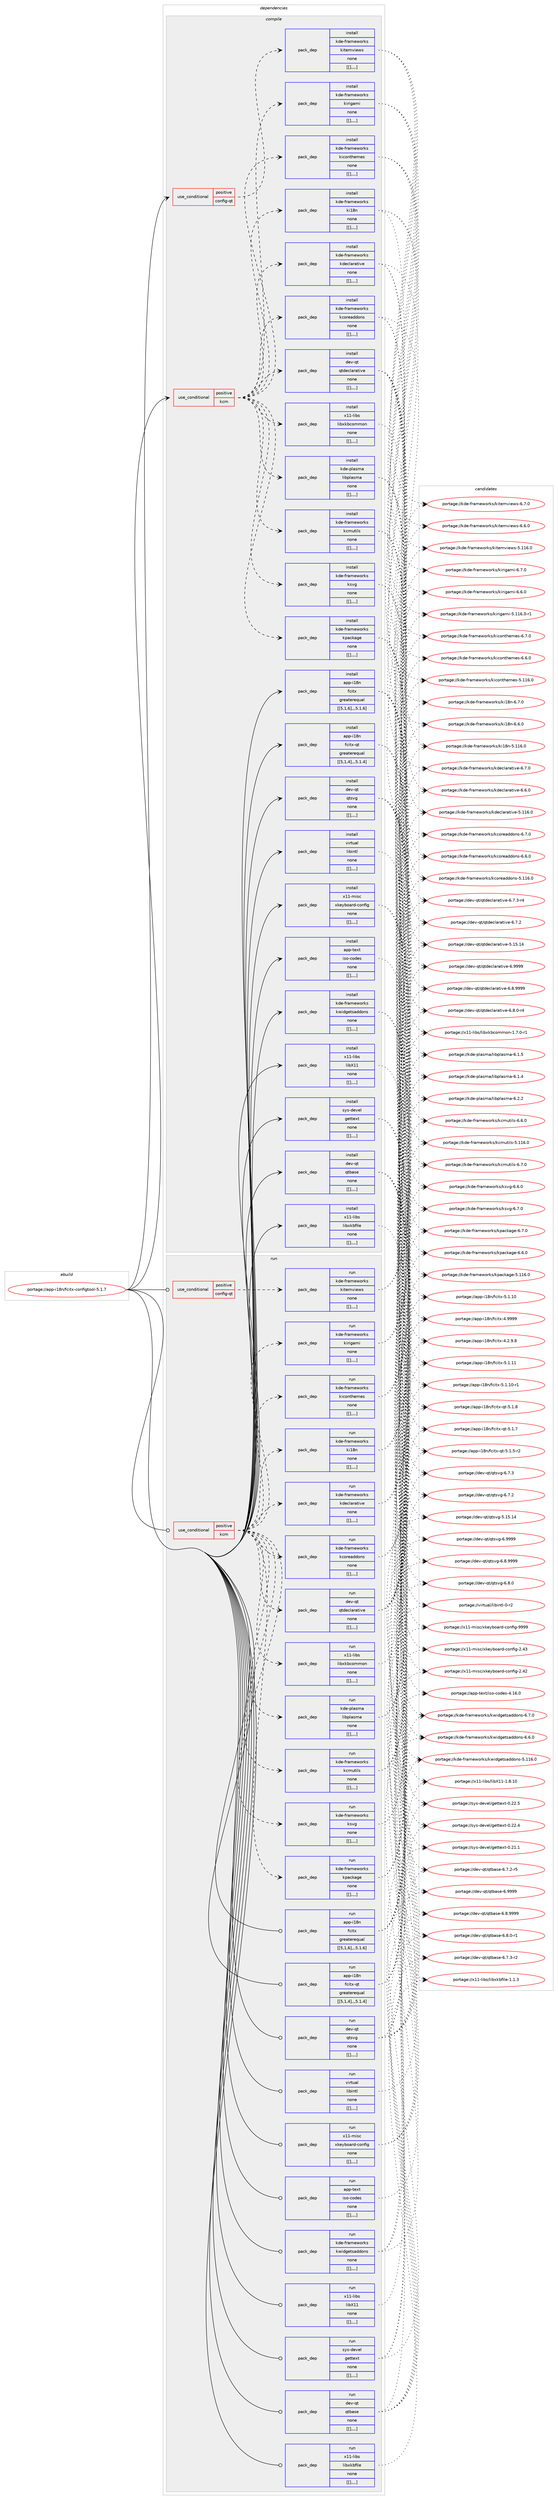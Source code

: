 digraph prolog {

# *************
# Graph options
# *************

newrank=true;
concentrate=true;
compound=true;
graph [rankdir=LR,fontname=Helvetica,fontsize=10,ranksep=1.5];#, ranksep=2.5, nodesep=0.2];
edge  [arrowhead=vee];
node  [fontname=Helvetica,fontsize=10];

# **********
# The ebuild
# **********

subgraph cluster_leftcol {
color=gray;
label=<<i>ebuild</i>>;
id [label="portage://app-i18n/fcitx-configtool-5.1.7", color=red, width=4, href="../app-i18n/fcitx-configtool-5.1.7.svg"];
}

# ****************
# The dependencies
# ****************

subgraph cluster_midcol {
color=gray;
label=<<i>dependencies</i>>;
subgraph cluster_compile {
fillcolor="#eeeeee";
style=filled;
label=<<i>compile</i>>;
subgraph cond11626 {
dependency38493 [label=<<TABLE BORDER="0" CELLBORDER="1" CELLSPACING="0" CELLPADDING="4"><TR><TD ROWSPAN="3" CELLPADDING="10">use_conditional</TD></TR><TR><TD>positive</TD></TR><TR><TD>config-qt</TD></TR></TABLE>>, shape=none, color=red];
subgraph pack26496 {
dependency38530 [label=<<TABLE BORDER="0" CELLBORDER="1" CELLSPACING="0" CELLPADDING="4" WIDTH="220"><TR><TD ROWSPAN="6" CELLPADDING="30">pack_dep</TD></TR><TR><TD WIDTH="110">install</TD></TR><TR><TD>kde-frameworks</TD></TR><TR><TD>kitemviews</TD></TR><TR><TD>none</TD></TR><TR><TD>[[],,,,]</TD></TR></TABLE>>, shape=none, color=blue];
}
dependency38493:e -> dependency38530:w [weight=20,style="dashed",arrowhead="vee"];
}
id:e -> dependency38493:w [weight=20,style="solid",arrowhead="vee"];
subgraph cond11647 {
dependency38549 [label=<<TABLE BORDER="0" CELLBORDER="1" CELLSPACING="0" CELLPADDING="4"><TR><TD ROWSPAN="3" CELLPADDING="10">use_conditional</TD></TR><TR><TD>positive</TD></TR><TR><TD>kcm</TD></TR></TABLE>>, shape=none, color=red];
subgraph pack26522 {
dependency38568 [label=<<TABLE BORDER="0" CELLBORDER="1" CELLSPACING="0" CELLPADDING="4" WIDTH="220"><TR><TD ROWSPAN="6" CELLPADDING="30">pack_dep</TD></TR><TR><TD WIDTH="110">install</TD></TR><TR><TD>dev-qt</TD></TR><TR><TD>qtdeclarative</TD></TR><TR><TD>none</TD></TR><TR><TD>[[],,,,]</TD></TR></TABLE>>, shape=none, color=blue];
}
dependency38549:e -> dependency38568:w [weight=20,style="dashed",arrowhead="vee"];
subgraph pack26534 {
dependency38654 [label=<<TABLE BORDER="0" CELLBORDER="1" CELLSPACING="0" CELLPADDING="4" WIDTH="220"><TR><TD ROWSPAN="6" CELLPADDING="30">pack_dep</TD></TR><TR><TD WIDTH="110">install</TD></TR><TR><TD>kde-frameworks</TD></TR><TR><TD>kcoreaddons</TD></TR><TR><TD>none</TD></TR><TR><TD>[[],,,,]</TD></TR></TABLE>>, shape=none, color=blue];
}
dependency38549:e -> dependency38654:w [weight=20,style="dashed",arrowhead="vee"];
subgraph pack26594 {
dependency38784 [label=<<TABLE BORDER="0" CELLBORDER="1" CELLSPACING="0" CELLPADDING="4" WIDTH="220"><TR><TD ROWSPAN="6" CELLPADDING="30">pack_dep</TD></TR><TR><TD WIDTH="110">install</TD></TR><TR><TD>kde-frameworks</TD></TR><TR><TD>kdeclarative</TD></TR><TR><TD>none</TD></TR><TR><TD>[[],,,,]</TD></TR></TABLE>>, shape=none, color=blue];
}
dependency38549:e -> dependency38784:w [weight=20,style="dashed",arrowhead="vee"];
subgraph pack26676 {
dependency38786 [label=<<TABLE BORDER="0" CELLBORDER="1" CELLSPACING="0" CELLPADDING="4" WIDTH="220"><TR><TD ROWSPAN="6" CELLPADDING="30">pack_dep</TD></TR><TR><TD WIDTH="110">install</TD></TR><TR><TD>kde-frameworks</TD></TR><TR><TD>ki18n</TD></TR><TR><TD>none</TD></TR><TR><TD>[[],,,,]</TD></TR></TABLE>>, shape=none, color=blue];
}
dependency38549:e -> dependency38786:w [weight=20,style="dashed",arrowhead="vee"];
subgraph pack26703 {
dependency38822 [label=<<TABLE BORDER="0" CELLBORDER="1" CELLSPACING="0" CELLPADDING="4" WIDTH="220"><TR><TD ROWSPAN="6" CELLPADDING="30">pack_dep</TD></TR><TR><TD WIDTH="110">install</TD></TR><TR><TD>kde-frameworks</TD></TR><TR><TD>kiconthemes</TD></TR><TR><TD>none</TD></TR><TR><TD>[[],,,,]</TD></TR></TABLE>>, shape=none, color=blue];
}
dependency38549:e -> dependency38822:w [weight=20,style="dashed",arrowhead="vee"];
subgraph pack26715 {
dependency38845 [label=<<TABLE BORDER="0" CELLBORDER="1" CELLSPACING="0" CELLPADDING="4" WIDTH="220"><TR><TD ROWSPAN="6" CELLPADDING="30">pack_dep</TD></TR><TR><TD WIDTH="110">install</TD></TR><TR><TD>kde-frameworks</TD></TR><TR><TD>kirigami</TD></TR><TR><TD>none</TD></TR><TR><TD>[[],,,,]</TD></TR></TABLE>>, shape=none, color=blue];
}
dependency38549:e -> dependency38845:w [weight=20,style="dashed",arrowhead="vee"];
subgraph pack26735 {
dependency38867 [label=<<TABLE BORDER="0" CELLBORDER="1" CELLSPACING="0" CELLPADDING="4" WIDTH="220"><TR><TD ROWSPAN="6" CELLPADDING="30">pack_dep</TD></TR><TR><TD WIDTH="110">install</TD></TR><TR><TD>kde-frameworks</TD></TR><TR><TD>kpackage</TD></TR><TR><TD>none</TD></TR><TR><TD>[[],,,,]</TD></TR></TABLE>>, shape=none, color=blue];
}
dependency38549:e -> dependency38867:w [weight=20,style="dashed",arrowhead="vee"];
subgraph pack26737 {
dependency38870 [label=<<TABLE BORDER="0" CELLBORDER="1" CELLSPACING="0" CELLPADDING="4" WIDTH="220"><TR><TD ROWSPAN="6" CELLPADDING="30">pack_dep</TD></TR><TR><TD WIDTH="110">install</TD></TR><TR><TD>kde-frameworks</TD></TR><TR><TD>ksvg</TD></TR><TR><TD>none</TD></TR><TR><TD>[[],,,,]</TD></TR></TABLE>>, shape=none, color=blue];
}
dependency38549:e -> dependency38870:w [weight=20,style="dashed",arrowhead="vee"];
subgraph pack26757 {
dependency38905 [label=<<TABLE BORDER="0" CELLBORDER="1" CELLSPACING="0" CELLPADDING="4" WIDTH="220"><TR><TD ROWSPAN="6" CELLPADDING="30">pack_dep</TD></TR><TR><TD WIDTH="110">install</TD></TR><TR><TD>kde-frameworks</TD></TR><TR><TD>kcmutils</TD></TR><TR><TD>none</TD></TR><TR><TD>[[],,,,]</TD></TR></TABLE>>, shape=none, color=blue];
}
dependency38549:e -> dependency38905:w [weight=20,style="dashed",arrowhead="vee"];
subgraph pack26758 {
dependency38924 [label=<<TABLE BORDER="0" CELLBORDER="1" CELLSPACING="0" CELLPADDING="4" WIDTH="220"><TR><TD ROWSPAN="6" CELLPADDING="30">pack_dep</TD></TR><TR><TD WIDTH="110">install</TD></TR><TR><TD>kde-plasma</TD></TR><TR><TD>libplasma</TD></TR><TR><TD>none</TD></TR><TR><TD>[[],,,,]</TD></TR></TABLE>>, shape=none, color=blue];
}
dependency38549:e -> dependency38924:w [weight=20,style="dashed",arrowhead="vee"];
subgraph pack26783 {
dependency38967 [label=<<TABLE BORDER="0" CELLBORDER="1" CELLSPACING="0" CELLPADDING="4" WIDTH="220"><TR><TD ROWSPAN="6" CELLPADDING="30">pack_dep</TD></TR><TR><TD WIDTH="110">install</TD></TR><TR><TD>x11-libs</TD></TR><TR><TD>libxkbcommon</TD></TR><TR><TD>none</TD></TR><TR><TD>[[],,,,]</TD></TR></TABLE>>, shape=none, color=blue];
}
dependency38549:e -> dependency38967:w [weight=20,style="dashed",arrowhead="vee"];
}
id:e -> dependency38549:w [weight=20,style="solid",arrowhead="vee"];
subgraph pack26810 {
dependency39013 [label=<<TABLE BORDER="0" CELLBORDER="1" CELLSPACING="0" CELLPADDING="4" WIDTH="220"><TR><TD ROWSPAN="6" CELLPADDING="30">pack_dep</TD></TR><TR><TD WIDTH="110">install</TD></TR><TR><TD>app-i18n</TD></TR><TR><TD>fcitx</TD></TR><TR><TD>greaterequal</TD></TR><TR><TD>[[5,1,6],,,5.1.6]</TD></TR></TABLE>>, shape=none, color=blue];
}
id:e -> dependency39013:w [weight=20,style="solid",arrowhead="vee"];
subgraph pack26828 {
dependency39030 [label=<<TABLE BORDER="0" CELLBORDER="1" CELLSPACING="0" CELLPADDING="4" WIDTH="220"><TR><TD ROWSPAN="6" CELLPADDING="30">pack_dep</TD></TR><TR><TD WIDTH="110">install</TD></TR><TR><TD>app-i18n</TD></TR><TR><TD>fcitx-qt</TD></TR><TR><TD>greaterequal</TD></TR><TR><TD>[[5,1,4],,,5.1.4]</TD></TR></TABLE>>, shape=none, color=blue];
}
id:e -> dependency39030:w [weight=20,style="solid",arrowhead="vee"];
subgraph pack26855 {
dependency39097 [label=<<TABLE BORDER="0" CELLBORDER="1" CELLSPACING="0" CELLPADDING="4" WIDTH="220"><TR><TD ROWSPAN="6" CELLPADDING="30">pack_dep</TD></TR><TR><TD WIDTH="110">install</TD></TR><TR><TD>app-text</TD></TR><TR><TD>iso-codes</TD></TR><TR><TD>none</TD></TR><TR><TD>[[],,,,]</TD></TR></TABLE>>, shape=none, color=blue];
}
id:e -> dependency39097:w [weight=20,style="solid",arrowhead="vee"];
subgraph pack26917 {
dependency39155 [label=<<TABLE BORDER="0" CELLBORDER="1" CELLSPACING="0" CELLPADDING="4" WIDTH="220"><TR><TD ROWSPAN="6" CELLPADDING="30">pack_dep</TD></TR><TR><TD WIDTH="110">install</TD></TR><TR><TD>dev-qt</TD></TR><TR><TD>qtbase</TD></TR><TR><TD>none</TD></TR><TR><TD>[[],,,,]</TD></TR></TABLE>>, shape=none, color=blue];
}
id:e -> dependency39155:w [weight=20,style="solid",arrowhead="vee"];
subgraph pack26940 {
dependency39172 [label=<<TABLE BORDER="0" CELLBORDER="1" CELLSPACING="0" CELLPADDING="4" WIDTH="220"><TR><TD ROWSPAN="6" CELLPADDING="30">pack_dep</TD></TR><TR><TD WIDTH="110">install</TD></TR><TR><TD>dev-qt</TD></TR><TR><TD>qtsvg</TD></TR><TR><TD>none</TD></TR><TR><TD>[[],,,,]</TD></TR></TABLE>>, shape=none, color=blue];
}
id:e -> dependency39172:w [weight=20,style="solid",arrowhead="vee"];
subgraph pack26943 {
dependency39188 [label=<<TABLE BORDER="0" CELLBORDER="1" CELLSPACING="0" CELLPADDING="4" WIDTH="220"><TR><TD ROWSPAN="6" CELLPADDING="30">pack_dep</TD></TR><TR><TD WIDTH="110">install</TD></TR><TR><TD>kde-frameworks</TD></TR><TR><TD>kwidgetsaddons</TD></TR><TR><TD>none</TD></TR><TR><TD>[[],,,,]</TD></TR></TABLE>>, shape=none, color=blue];
}
id:e -> dependency39188:w [weight=20,style="solid",arrowhead="vee"];
subgraph pack27039 {
dependency39337 [label=<<TABLE BORDER="0" CELLBORDER="1" CELLSPACING="0" CELLPADDING="4" WIDTH="220"><TR><TD ROWSPAN="6" CELLPADDING="30">pack_dep</TD></TR><TR><TD WIDTH="110">install</TD></TR><TR><TD>sys-devel</TD></TR><TR><TD>gettext</TD></TR><TR><TD>none</TD></TR><TR><TD>[[],,,,]</TD></TR></TABLE>>, shape=none, color=blue];
}
id:e -> dependency39337:w [weight=20,style="solid",arrowhead="vee"];
subgraph pack27062 {
dependency39358 [label=<<TABLE BORDER="0" CELLBORDER="1" CELLSPACING="0" CELLPADDING="4" WIDTH="220"><TR><TD ROWSPAN="6" CELLPADDING="30">pack_dep</TD></TR><TR><TD WIDTH="110">install</TD></TR><TR><TD>virtual</TD></TR><TR><TD>libintl</TD></TR><TR><TD>none</TD></TR><TR><TD>[[],,,,]</TD></TR></TABLE>>, shape=none, color=blue];
}
id:e -> dependency39358:w [weight=20,style="solid",arrowhead="vee"];
subgraph pack27093 {
dependency39398 [label=<<TABLE BORDER="0" CELLBORDER="1" CELLSPACING="0" CELLPADDING="4" WIDTH="220"><TR><TD ROWSPAN="6" CELLPADDING="30">pack_dep</TD></TR><TR><TD WIDTH="110">install</TD></TR><TR><TD>x11-libs</TD></TR><TR><TD>libX11</TD></TR><TR><TD>none</TD></TR><TR><TD>[[],,,,]</TD></TR></TABLE>>, shape=none, color=blue];
}
id:e -> dependency39398:w [weight=20,style="solid",arrowhead="vee"];
subgraph pack27113 {
dependency39427 [label=<<TABLE BORDER="0" CELLBORDER="1" CELLSPACING="0" CELLPADDING="4" WIDTH="220"><TR><TD ROWSPAN="6" CELLPADDING="30">pack_dep</TD></TR><TR><TD WIDTH="110">install</TD></TR><TR><TD>x11-libs</TD></TR><TR><TD>libxkbfile</TD></TR><TR><TD>none</TD></TR><TR><TD>[[],,,,]</TD></TR></TABLE>>, shape=none, color=blue];
}
id:e -> dependency39427:w [weight=20,style="solid",arrowhead="vee"];
subgraph pack27117 {
dependency39467 [label=<<TABLE BORDER="0" CELLBORDER="1" CELLSPACING="0" CELLPADDING="4" WIDTH="220"><TR><TD ROWSPAN="6" CELLPADDING="30">pack_dep</TD></TR><TR><TD WIDTH="110">install</TD></TR><TR><TD>x11-misc</TD></TR><TR><TD>xkeyboard-config</TD></TR><TR><TD>none</TD></TR><TR><TD>[[],,,,]</TD></TR></TABLE>>, shape=none, color=blue];
}
id:e -> dependency39467:w [weight=20,style="solid",arrowhead="vee"];
}
subgraph cluster_compileandrun {
fillcolor="#eeeeee";
style=filled;
label=<<i>compile and run</i>>;
}
subgraph cluster_run {
fillcolor="#eeeeee";
style=filled;
label=<<i>run</i>>;
subgraph cond11927 {
dependency39506 [label=<<TABLE BORDER="0" CELLBORDER="1" CELLSPACING="0" CELLPADDING="4"><TR><TD ROWSPAN="3" CELLPADDING="10">use_conditional</TD></TR><TR><TD>positive</TD></TR><TR><TD>config-qt</TD></TR></TABLE>>, shape=none, color=red];
subgraph pack27191 {
dependency39531 [label=<<TABLE BORDER="0" CELLBORDER="1" CELLSPACING="0" CELLPADDING="4" WIDTH="220"><TR><TD ROWSPAN="6" CELLPADDING="30">pack_dep</TD></TR><TR><TD WIDTH="110">run</TD></TR><TR><TD>kde-frameworks</TD></TR><TR><TD>kitemviews</TD></TR><TR><TD>none</TD></TR><TR><TD>[[],,,,]</TD></TR></TABLE>>, shape=none, color=blue];
}
dependency39506:e -> dependency39531:w [weight=20,style="dashed",arrowhead="vee"];
}
id:e -> dependency39506:w [weight=20,style="solid",arrowhead="odot"];
subgraph cond11948 {
dependency39570 [label=<<TABLE BORDER="0" CELLBORDER="1" CELLSPACING="0" CELLPADDING="4"><TR><TD ROWSPAN="3" CELLPADDING="10">use_conditional</TD></TR><TR><TD>positive</TD></TR><TR><TD>kcm</TD></TR></TABLE>>, shape=none, color=red];
subgraph pack27249 {
dependency39604 [label=<<TABLE BORDER="0" CELLBORDER="1" CELLSPACING="0" CELLPADDING="4" WIDTH="220"><TR><TD ROWSPAN="6" CELLPADDING="30">pack_dep</TD></TR><TR><TD WIDTH="110">run</TD></TR><TR><TD>dev-qt</TD></TR><TR><TD>qtdeclarative</TD></TR><TR><TD>none</TD></TR><TR><TD>[[],,,,]</TD></TR></TABLE>>, shape=none, color=blue];
}
dependency39570:e -> dependency39604:w [weight=20,style="dashed",arrowhead="vee"];
subgraph pack27254 {
dependency39627 [label=<<TABLE BORDER="0" CELLBORDER="1" CELLSPACING="0" CELLPADDING="4" WIDTH="220"><TR><TD ROWSPAN="6" CELLPADDING="30">pack_dep</TD></TR><TR><TD WIDTH="110">run</TD></TR><TR><TD>kde-frameworks</TD></TR><TR><TD>kcoreaddons</TD></TR><TR><TD>none</TD></TR><TR><TD>[[],,,,]</TD></TR></TABLE>>, shape=none, color=blue];
}
dependency39570:e -> dependency39627:w [weight=20,style="dashed",arrowhead="vee"];
subgraph pack27268 {
dependency39731 [label=<<TABLE BORDER="0" CELLBORDER="1" CELLSPACING="0" CELLPADDING="4" WIDTH="220"><TR><TD ROWSPAN="6" CELLPADDING="30">pack_dep</TD></TR><TR><TD WIDTH="110">run</TD></TR><TR><TD>kde-frameworks</TD></TR><TR><TD>kdeclarative</TD></TR><TR><TD>none</TD></TR><TR><TD>[[],,,,]</TD></TR></TABLE>>, shape=none, color=blue];
}
dependency39570:e -> dependency39731:w [weight=20,style="dashed",arrowhead="vee"];
subgraph pack27339 {
dependency39780 [label=<<TABLE BORDER="0" CELLBORDER="1" CELLSPACING="0" CELLPADDING="4" WIDTH="220"><TR><TD ROWSPAN="6" CELLPADDING="30">pack_dep</TD></TR><TR><TD WIDTH="110">run</TD></TR><TR><TD>kde-frameworks</TD></TR><TR><TD>ki18n</TD></TR><TR><TD>none</TD></TR><TR><TD>[[],,,,]</TD></TR></TABLE>>, shape=none, color=blue];
}
dependency39570:e -> dependency39780:w [weight=20,style="dashed",arrowhead="vee"];
subgraph pack27435 {
dependency39887 [label=<<TABLE BORDER="0" CELLBORDER="1" CELLSPACING="0" CELLPADDING="4" WIDTH="220"><TR><TD ROWSPAN="6" CELLPADDING="30">pack_dep</TD></TR><TR><TD WIDTH="110">run</TD></TR><TR><TD>kde-frameworks</TD></TR><TR><TD>kiconthemes</TD></TR><TR><TD>none</TD></TR><TR><TD>[[],,,,]</TD></TR></TABLE>>, shape=none, color=blue];
}
dependency39570:e -> dependency39887:w [weight=20,style="dashed",arrowhead="vee"];
subgraph pack27460 {
dependency39907 [label=<<TABLE BORDER="0" CELLBORDER="1" CELLSPACING="0" CELLPADDING="4" WIDTH="220"><TR><TD ROWSPAN="6" CELLPADDING="30">pack_dep</TD></TR><TR><TD WIDTH="110">run</TD></TR><TR><TD>kde-frameworks</TD></TR><TR><TD>kirigami</TD></TR><TR><TD>none</TD></TR><TR><TD>[[],,,,]</TD></TR></TABLE>>, shape=none, color=blue];
}
dependency39570:e -> dependency39907:w [weight=20,style="dashed",arrowhead="vee"];
subgraph pack27492 {
dependency39963 [label=<<TABLE BORDER="0" CELLBORDER="1" CELLSPACING="0" CELLPADDING="4" WIDTH="220"><TR><TD ROWSPAN="6" CELLPADDING="30">pack_dep</TD></TR><TR><TD WIDTH="110">run</TD></TR><TR><TD>kde-frameworks</TD></TR><TR><TD>kpackage</TD></TR><TR><TD>none</TD></TR><TR><TD>[[],,,,]</TD></TR></TABLE>>, shape=none, color=blue];
}
dependency39570:e -> dependency39963:w [weight=20,style="dashed",arrowhead="vee"];
subgraph pack27495 {
dependency40031 [label=<<TABLE BORDER="0" CELLBORDER="1" CELLSPACING="0" CELLPADDING="4" WIDTH="220"><TR><TD ROWSPAN="6" CELLPADDING="30">pack_dep</TD></TR><TR><TD WIDTH="110">run</TD></TR><TR><TD>kde-frameworks</TD></TR><TR><TD>ksvg</TD></TR><TR><TD>none</TD></TR><TR><TD>[[],,,,]</TD></TR></TABLE>>, shape=none, color=blue];
}
dependency39570:e -> dependency40031:w [weight=20,style="dashed",arrowhead="vee"];
subgraph pack27555 {
dependency40105 [label=<<TABLE BORDER="0" CELLBORDER="1" CELLSPACING="0" CELLPADDING="4" WIDTH="220"><TR><TD ROWSPAN="6" CELLPADDING="30">pack_dep</TD></TR><TR><TD WIDTH="110">run</TD></TR><TR><TD>kde-frameworks</TD></TR><TR><TD>kcmutils</TD></TR><TR><TD>none</TD></TR><TR><TD>[[],,,,]</TD></TR></TABLE>>, shape=none, color=blue];
}
dependency39570:e -> dependency40105:w [weight=20,style="dashed",arrowhead="vee"];
subgraph pack27618 {
dependency40204 [label=<<TABLE BORDER="0" CELLBORDER="1" CELLSPACING="0" CELLPADDING="4" WIDTH="220"><TR><TD ROWSPAN="6" CELLPADDING="30">pack_dep</TD></TR><TR><TD WIDTH="110">run</TD></TR><TR><TD>kde-plasma</TD></TR><TR><TD>libplasma</TD></TR><TR><TD>none</TD></TR><TR><TD>[[],,,,]</TD></TR></TABLE>>, shape=none, color=blue];
}
dependency39570:e -> dependency40204:w [weight=20,style="dashed",arrowhead="vee"];
subgraph pack27656 {
dependency40207 [label=<<TABLE BORDER="0" CELLBORDER="1" CELLSPACING="0" CELLPADDING="4" WIDTH="220"><TR><TD ROWSPAN="6" CELLPADDING="30">pack_dep</TD></TR><TR><TD WIDTH="110">run</TD></TR><TR><TD>x11-libs</TD></TR><TR><TD>libxkbcommon</TD></TR><TR><TD>none</TD></TR><TR><TD>[[],,,,]</TD></TR></TABLE>>, shape=none, color=blue];
}
dependency39570:e -> dependency40207:w [weight=20,style="dashed",arrowhead="vee"];
}
id:e -> dependency39570:w [weight=20,style="solid",arrowhead="odot"];
subgraph pack27676 {
dependency40231 [label=<<TABLE BORDER="0" CELLBORDER="1" CELLSPACING="0" CELLPADDING="4" WIDTH="220"><TR><TD ROWSPAN="6" CELLPADDING="30">pack_dep</TD></TR><TR><TD WIDTH="110">run</TD></TR><TR><TD>app-i18n</TD></TR><TR><TD>fcitx</TD></TR><TR><TD>greaterequal</TD></TR><TR><TD>[[5,1,6],,,5.1.6]</TD></TR></TABLE>>, shape=none, color=blue];
}
id:e -> dependency40231:w [weight=20,style="solid",arrowhead="odot"];
subgraph pack27712 {
dependency40309 [label=<<TABLE BORDER="0" CELLBORDER="1" CELLSPACING="0" CELLPADDING="4" WIDTH="220"><TR><TD ROWSPAN="6" CELLPADDING="30">pack_dep</TD></TR><TR><TD WIDTH="110">run</TD></TR><TR><TD>app-i18n</TD></TR><TR><TD>fcitx-qt</TD></TR><TR><TD>greaterequal</TD></TR><TR><TD>[[5,1,4],,,5.1.4]</TD></TR></TABLE>>, shape=none, color=blue];
}
id:e -> dependency40309:w [weight=20,style="solid",arrowhead="odot"];
subgraph pack27732 {
dependency40345 [label=<<TABLE BORDER="0" CELLBORDER="1" CELLSPACING="0" CELLPADDING="4" WIDTH="220"><TR><TD ROWSPAN="6" CELLPADDING="30">pack_dep</TD></TR><TR><TD WIDTH="110">run</TD></TR><TR><TD>app-text</TD></TR><TR><TD>iso-codes</TD></TR><TR><TD>none</TD></TR><TR><TD>[[],,,,]</TD></TR></TABLE>>, shape=none, color=blue];
}
id:e -> dependency40345:w [weight=20,style="solid",arrowhead="odot"];
subgraph pack27778 {
dependency40391 [label=<<TABLE BORDER="0" CELLBORDER="1" CELLSPACING="0" CELLPADDING="4" WIDTH="220"><TR><TD ROWSPAN="6" CELLPADDING="30">pack_dep</TD></TR><TR><TD WIDTH="110">run</TD></TR><TR><TD>dev-qt</TD></TR><TR><TD>qtbase</TD></TR><TR><TD>none</TD></TR><TR><TD>[[],,,,]</TD></TR></TABLE>>, shape=none, color=blue];
}
id:e -> dependency40391:w [weight=20,style="solid",arrowhead="odot"];
subgraph pack27784 {
dependency40433 [label=<<TABLE BORDER="0" CELLBORDER="1" CELLSPACING="0" CELLPADDING="4" WIDTH="220"><TR><TD ROWSPAN="6" CELLPADDING="30">pack_dep</TD></TR><TR><TD WIDTH="110">run</TD></TR><TR><TD>dev-qt</TD></TR><TR><TD>qtsvg</TD></TR><TR><TD>none</TD></TR><TR><TD>[[],,,,]</TD></TR></TABLE>>, shape=none, color=blue];
}
id:e -> dependency40433:w [weight=20,style="solid",arrowhead="odot"];
subgraph pack27824 {
dependency40474 [label=<<TABLE BORDER="0" CELLBORDER="1" CELLSPACING="0" CELLPADDING="4" WIDTH="220"><TR><TD ROWSPAN="6" CELLPADDING="30">pack_dep</TD></TR><TR><TD WIDTH="110">run</TD></TR><TR><TD>kde-frameworks</TD></TR><TR><TD>kwidgetsaddons</TD></TR><TR><TD>none</TD></TR><TR><TD>[[],,,,]</TD></TR></TABLE>>, shape=none, color=blue];
}
id:e -> dependency40474:w [weight=20,style="solid",arrowhead="odot"];
subgraph pack27839 {
dependency40495 [label=<<TABLE BORDER="0" CELLBORDER="1" CELLSPACING="0" CELLPADDING="4" WIDTH="220"><TR><TD ROWSPAN="6" CELLPADDING="30">pack_dep</TD></TR><TR><TD WIDTH="110">run</TD></TR><TR><TD>sys-devel</TD></TR><TR><TD>gettext</TD></TR><TR><TD>none</TD></TR><TR><TD>[[],,,,]</TD></TR></TABLE>>, shape=none, color=blue];
}
id:e -> dependency40495:w [weight=20,style="solid",arrowhead="odot"];
subgraph pack27857 {
dependency40501 [label=<<TABLE BORDER="0" CELLBORDER="1" CELLSPACING="0" CELLPADDING="4" WIDTH="220"><TR><TD ROWSPAN="6" CELLPADDING="30">pack_dep</TD></TR><TR><TD WIDTH="110">run</TD></TR><TR><TD>virtual</TD></TR><TR><TD>libintl</TD></TR><TR><TD>none</TD></TR><TR><TD>[[],,,,]</TD></TR></TABLE>>, shape=none, color=blue];
}
id:e -> dependency40501:w [weight=20,style="solid",arrowhead="odot"];
subgraph pack27860 {
dependency40504 [label=<<TABLE BORDER="0" CELLBORDER="1" CELLSPACING="0" CELLPADDING="4" WIDTH="220"><TR><TD ROWSPAN="6" CELLPADDING="30">pack_dep</TD></TR><TR><TD WIDTH="110">run</TD></TR><TR><TD>x11-libs</TD></TR><TR><TD>libX11</TD></TR><TR><TD>none</TD></TR><TR><TD>[[],,,,]</TD></TR></TABLE>>, shape=none, color=blue];
}
id:e -> dependency40504:w [weight=20,style="solid",arrowhead="odot"];
subgraph pack27874 {
dependency40610 [label=<<TABLE BORDER="0" CELLBORDER="1" CELLSPACING="0" CELLPADDING="4" WIDTH="220"><TR><TD ROWSPAN="6" CELLPADDING="30">pack_dep</TD></TR><TR><TD WIDTH="110">run</TD></TR><TR><TD>x11-libs</TD></TR><TR><TD>libxkbfile</TD></TR><TR><TD>none</TD></TR><TR><TD>[[],,,,]</TD></TR></TABLE>>, shape=none, color=blue];
}
id:e -> dependency40610:w [weight=20,style="solid",arrowhead="odot"];
subgraph pack27949 {
dependency40629 [label=<<TABLE BORDER="0" CELLBORDER="1" CELLSPACING="0" CELLPADDING="4" WIDTH="220"><TR><TD ROWSPAN="6" CELLPADDING="30">pack_dep</TD></TR><TR><TD WIDTH="110">run</TD></TR><TR><TD>x11-misc</TD></TR><TR><TD>xkeyboard-config</TD></TR><TR><TD>none</TD></TR><TR><TD>[[],,,,]</TD></TR></TABLE>>, shape=none, color=blue];
}
id:e -> dependency40629:w [weight=20,style="solid",arrowhead="odot"];
}
}

# **************
# The candidates
# **************

subgraph cluster_choices {
rank=same;
color=gray;
label=<<i>candidates</i>>;

subgraph choice24376 {
color=black;
nodesep=1;
choice107100101451021149710910111911111410711547107105116101109118105101119115455446554648 [label="portage://kde-frameworks/kitemviews-6.7.0", color=red, width=4,href="../kde-frameworks/kitemviews-6.7.0.svg"];
choice107100101451021149710910111911111410711547107105116101109118105101119115455446544648 [label="portage://kde-frameworks/kitemviews-6.6.0", color=red, width=4,href="../kde-frameworks/kitemviews-6.6.0.svg"];
choice1071001014510211497109101119111114107115471071051161011091181051011191154553464949544648 [label="portage://kde-frameworks/kitemviews-5.116.0", color=red, width=4,href="../kde-frameworks/kitemviews-5.116.0.svg"];
dependency38530:e -> choice107100101451021149710910111911111410711547107105116101109118105101119115455446554648:w [style=dotted,weight="100"];
dependency38530:e -> choice107100101451021149710910111911111410711547107105116101109118105101119115455446544648:w [style=dotted,weight="100"];
dependency38530:e -> choice1071001014510211497109101119111114107115471071051161011091181051011191154553464949544648:w [style=dotted,weight="100"];
}
subgraph choice24391 {
color=black;
nodesep=1;
choice100101118451131164711311610010199108971149711610511810145544657575757 [label="portage://dev-qt/qtdeclarative-6.9999", color=red, width=4,href="../dev-qt/qtdeclarative-6.9999.svg"];
choice1001011184511311647113116100101991089711497116105118101455446564657575757 [label="portage://dev-qt/qtdeclarative-6.8.9999", color=red, width=4,href="../dev-qt/qtdeclarative-6.8.9999.svg"];
choice10010111845113116471131161001019910897114971161051181014554465646484511452 [label="portage://dev-qt/qtdeclarative-6.8.0-r4", color=red, width=4,href="../dev-qt/qtdeclarative-6.8.0-r4.svg"];
choice10010111845113116471131161001019910897114971161051181014554465546514511452 [label="portage://dev-qt/qtdeclarative-6.7.3-r4", color=red, width=4,href="../dev-qt/qtdeclarative-6.7.3-r4.svg"];
choice1001011184511311647113116100101991089711497116105118101455446554650 [label="portage://dev-qt/qtdeclarative-6.7.2", color=red, width=4,href="../dev-qt/qtdeclarative-6.7.2.svg"];
choice10010111845113116471131161001019910897114971161051181014553464953464952 [label="portage://dev-qt/qtdeclarative-5.15.14", color=red, width=4,href="../dev-qt/qtdeclarative-5.15.14.svg"];
dependency38568:e -> choice100101118451131164711311610010199108971149711610511810145544657575757:w [style=dotted,weight="100"];
dependency38568:e -> choice1001011184511311647113116100101991089711497116105118101455446564657575757:w [style=dotted,weight="100"];
dependency38568:e -> choice10010111845113116471131161001019910897114971161051181014554465646484511452:w [style=dotted,weight="100"];
dependency38568:e -> choice10010111845113116471131161001019910897114971161051181014554465546514511452:w [style=dotted,weight="100"];
dependency38568:e -> choice1001011184511311647113116100101991089711497116105118101455446554650:w [style=dotted,weight="100"];
dependency38568:e -> choice10010111845113116471131161001019910897114971161051181014553464953464952:w [style=dotted,weight="100"];
}
subgraph choice24449 {
color=black;
nodesep=1;
choice1071001014510211497109101119111114107115471079911111410197100100111110115455446554648 [label="portage://kde-frameworks/kcoreaddons-6.7.0", color=red, width=4,href="../kde-frameworks/kcoreaddons-6.7.0.svg"];
choice1071001014510211497109101119111114107115471079911111410197100100111110115455446544648 [label="portage://kde-frameworks/kcoreaddons-6.6.0", color=red, width=4,href="../kde-frameworks/kcoreaddons-6.6.0.svg"];
choice10710010145102114971091011191111141071154710799111114101971001001111101154553464949544648 [label="portage://kde-frameworks/kcoreaddons-5.116.0", color=red, width=4,href="../kde-frameworks/kcoreaddons-5.116.0.svg"];
dependency38654:e -> choice1071001014510211497109101119111114107115471079911111410197100100111110115455446554648:w [style=dotted,weight="100"];
dependency38654:e -> choice1071001014510211497109101119111114107115471079911111410197100100111110115455446544648:w [style=dotted,weight="100"];
dependency38654:e -> choice10710010145102114971091011191111141071154710799111114101971001001111101154553464949544648:w [style=dotted,weight="100"];
}
subgraph choice24453 {
color=black;
nodesep=1;
choice107100101451021149710910111911111410711547107100101991089711497116105118101455446554648 [label="portage://kde-frameworks/kdeclarative-6.7.0", color=red, width=4,href="../kde-frameworks/kdeclarative-6.7.0.svg"];
choice107100101451021149710910111911111410711547107100101991089711497116105118101455446544648 [label="portage://kde-frameworks/kdeclarative-6.6.0", color=red, width=4,href="../kde-frameworks/kdeclarative-6.6.0.svg"];
choice1071001014510211497109101119111114107115471071001019910897114971161051181014553464949544648 [label="portage://kde-frameworks/kdeclarative-5.116.0", color=red, width=4,href="../kde-frameworks/kdeclarative-5.116.0.svg"];
dependency38784:e -> choice107100101451021149710910111911111410711547107100101991089711497116105118101455446554648:w [style=dotted,weight="100"];
dependency38784:e -> choice107100101451021149710910111911111410711547107100101991089711497116105118101455446544648:w [style=dotted,weight="100"];
dependency38784:e -> choice1071001014510211497109101119111114107115471071001019910897114971161051181014553464949544648:w [style=dotted,weight="100"];
}
subgraph choice24455 {
color=black;
nodesep=1;
choice1071001014510211497109101119111114107115471071054956110455446554648 [label="portage://kde-frameworks/ki18n-6.7.0", color=red, width=4,href="../kde-frameworks/ki18n-6.7.0.svg"];
choice1071001014510211497109101119111114107115471071054956110455446544648 [label="portage://kde-frameworks/ki18n-6.6.0", color=red, width=4,href="../kde-frameworks/ki18n-6.6.0.svg"];
choice10710010145102114971091011191111141071154710710549561104553464949544648 [label="portage://kde-frameworks/ki18n-5.116.0", color=red, width=4,href="../kde-frameworks/ki18n-5.116.0.svg"];
dependency38786:e -> choice1071001014510211497109101119111114107115471071054956110455446554648:w [style=dotted,weight="100"];
dependency38786:e -> choice1071001014510211497109101119111114107115471071054956110455446544648:w [style=dotted,weight="100"];
dependency38786:e -> choice10710010145102114971091011191111141071154710710549561104553464949544648:w [style=dotted,weight="100"];
}
subgraph choice24512 {
color=black;
nodesep=1;
choice10710010145102114971091011191111141071154710710599111110116104101109101115455446554648 [label="portage://kde-frameworks/kiconthemes-6.7.0", color=red, width=4,href="../kde-frameworks/kiconthemes-6.7.0.svg"];
choice10710010145102114971091011191111141071154710710599111110116104101109101115455446544648 [label="portage://kde-frameworks/kiconthemes-6.6.0", color=red, width=4,href="../kde-frameworks/kiconthemes-6.6.0.svg"];
choice107100101451021149710910111911111410711547107105991111101161041011091011154553464949544648 [label="portage://kde-frameworks/kiconthemes-5.116.0", color=red, width=4,href="../kde-frameworks/kiconthemes-5.116.0.svg"];
dependency38822:e -> choice10710010145102114971091011191111141071154710710599111110116104101109101115455446554648:w [style=dotted,weight="100"];
dependency38822:e -> choice10710010145102114971091011191111141071154710710599111110116104101109101115455446544648:w [style=dotted,weight="100"];
dependency38822:e -> choice107100101451021149710910111911111410711547107105991111101161041011091011154553464949544648:w [style=dotted,weight="100"];
}
subgraph choice24553 {
color=black;
nodesep=1;
choice10710010145102114971091011191111141071154710710511410510397109105455446554648 [label="portage://kde-frameworks/kirigami-6.7.0", color=red, width=4,href="../kde-frameworks/kirigami-6.7.0.svg"];
choice10710010145102114971091011191111141071154710710511410510397109105455446544648 [label="portage://kde-frameworks/kirigami-6.6.0", color=red, width=4,href="../kde-frameworks/kirigami-6.6.0.svg"];
choice1071001014510211497109101119111114107115471071051141051039710910545534649495446484511449 [label="portage://kde-frameworks/kirigami-5.116.0-r1", color=red, width=4,href="../kde-frameworks/kirigami-5.116.0-r1.svg"];
dependency38845:e -> choice10710010145102114971091011191111141071154710710511410510397109105455446554648:w [style=dotted,weight="100"];
dependency38845:e -> choice10710010145102114971091011191111141071154710710511410510397109105455446544648:w [style=dotted,weight="100"];
dependency38845:e -> choice1071001014510211497109101119111114107115471071051141051039710910545534649495446484511449:w [style=dotted,weight="100"];
}
subgraph choice24559 {
color=black;
nodesep=1;
choice107100101451021149710910111911111410711547107112979910797103101455446554648 [label="portage://kde-frameworks/kpackage-6.7.0", color=red, width=4,href="../kde-frameworks/kpackage-6.7.0.svg"];
choice107100101451021149710910111911111410711547107112979910797103101455446544648 [label="portage://kde-frameworks/kpackage-6.6.0", color=red, width=4,href="../kde-frameworks/kpackage-6.6.0.svg"];
choice1071001014510211497109101119111114107115471071129799107971031014553464949544648 [label="portage://kde-frameworks/kpackage-5.116.0", color=red, width=4,href="../kde-frameworks/kpackage-5.116.0.svg"];
dependency38867:e -> choice107100101451021149710910111911111410711547107112979910797103101455446554648:w [style=dotted,weight="100"];
dependency38867:e -> choice107100101451021149710910111911111410711547107112979910797103101455446544648:w [style=dotted,weight="100"];
dependency38867:e -> choice1071001014510211497109101119111114107115471071129799107971031014553464949544648:w [style=dotted,weight="100"];
}
subgraph choice24567 {
color=black;
nodesep=1;
choice107100101451021149710910111911111410711547107115118103455446554648 [label="portage://kde-frameworks/ksvg-6.7.0", color=red, width=4,href="../kde-frameworks/ksvg-6.7.0.svg"];
choice107100101451021149710910111911111410711547107115118103455446544648 [label="portage://kde-frameworks/ksvg-6.6.0", color=red, width=4,href="../kde-frameworks/ksvg-6.6.0.svg"];
dependency38870:e -> choice107100101451021149710910111911111410711547107115118103455446554648:w [style=dotted,weight="100"];
dependency38870:e -> choice107100101451021149710910111911111410711547107115118103455446544648:w [style=dotted,weight="100"];
}
subgraph choice24594 {
color=black;
nodesep=1;
choice10710010145102114971091011191111141071154710799109117116105108115455446554648 [label="portage://kde-frameworks/kcmutils-6.7.0", color=red, width=4,href="../kde-frameworks/kcmutils-6.7.0.svg"];
choice10710010145102114971091011191111141071154710799109117116105108115455446544648 [label="portage://kde-frameworks/kcmutils-6.6.0", color=red, width=4,href="../kde-frameworks/kcmutils-6.6.0.svg"];
choice107100101451021149710910111911111410711547107991091171161051081154553464949544648 [label="portage://kde-frameworks/kcmutils-5.116.0", color=red, width=4,href="../kde-frameworks/kcmutils-5.116.0.svg"];
dependency38905:e -> choice10710010145102114971091011191111141071154710799109117116105108115455446554648:w [style=dotted,weight="100"];
dependency38905:e -> choice10710010145102114971091011191111141071154710799109117116105108115455446544648:w [style=dotted,weight="100"];
dependency38905:e -> choice107100101451021149710910111911111410711547107991091171161051081154553464949544648:w [style=dotted,weight="100"];
}
subgraph choice24649 {
color=black;
nodesep=1;
choice10710010145112108971151099747108105981121089711510997455446504650 [label="portage://kde-plasma/libplasma-6.2.2", color=red, width=4,href="../kde-plasma/libplasma-6.2.2.svg"];
choice10710010145112108971151099747108105981121089711510997455446494653 [label="portage://kde-plasma/libplasma-6.1.5", color=red, width=4,href="../kde-plasma/libplasma-6.1.5.svg"];
choice10710010145112108971151099747108105981121089711510997455446494652 [label="portage://kde-plasma/libplasma-6.1.4", color=red, width=4,href="../kde-plasma/libplasma-6.1.4.svg"];
dependency38924:e -> choice10710010145112108971151099747108105981121089711510997455446504650:w [style=dotted,weight="100"];
dependency38924:e -> choice10710010145112108971151099747108105981121089711510997455446494653:w [style=dotted,weight="100"];
dependency38924:e -> choice10710010145112108971151099747108105981121089711510997455446494652:w [style=dotted,weight="100"];
}
subgraph choice24663 {
color=black;
nodesep=1;
choice12049494510810598115471081059812010798991111091091111104549465546484511449 [label="portage://x11-libs/libxkbcommon-1.7.0-r1", color=red, width=4,href="../x11-libs/libxkbcommon-1.7.0-r1.svg"];
dependency38967:e -> choice12049494510810598115471081059812010798991111091091111104549465546484511449:w [style=dotted,weight="100"];
}
subgraph choice24679 {
color=black;
nodesep=1;
choice97112112451054956110471029910511612045534649464949 [label="portage://app-i18n/fcitx-5.1.11", color=red, width=4,href="../app-i18n/fcitx-5.1.11.svg"];
choice971121124510549561104710299105116120455346494649484511449 [label="portage://app-i18n/fcitx-5.1.10-r1", color=red, width=4,href="../app-i18n/fcitx-5.1.10-r1.svg"];
choice97112112451054956110471029910511612045534649464948 [label="portage://app-i18n/fcitx-5.1.10", color=red, width=4,href="../app-i18n/fcitx-5.1.10.svg"];
choice97112112451054956110471029910511612045524657575757 [label="portage://app-i18n/fcitx-4.9999", color=red, width=4,href="../app-i18n/fcitx-4.9999.svg"];
choice9711211245105495611047102991051161204552465046574656 [label="portage://app-i18n/fcitx-4.2.9.8", color=red, width=4,href="../app-i18n/fcitx-4.2.9.8.svg"];
dependency39013:e -> choice97112112451054956110471029910511612045534649464949:w [style=dotted,weight="100"];
dependency39013:e -> choice971121124510549561104710299105116120455346494649484511449:w [style=dotted,weight="100"];
dependency39013:e -> choice97112112451054956110471029910511612045534649464948:w [style=dotted,weight="100"];
dependency39013:e -> choice97112112451054956110471029910511612045524657575757:w [style=dotted,weight="100"];
dependency39013:e -> choice9711211245105495611047102991051161204552465046574656:w [style=dotted,weight="100"];
}
subgraph choice24713 {
color=black;
nodesep=1;
choice97112112451054956110471029910511612045113116455346494656 [label="portage://app-i18n/fcitx-qt-5.1.8", color=red, width=4,href="../app-i18n/fcitx-qt-5.1.8.svg"];
choice97112112451054956110471029910511612045113116455346494655 [label="portage://app-i18n/fcitx-qt-5.1.7", color=red, width=4,href="../app-i18n/fcitx-qt-5.1.7.svg"];
choice971121124510549561104710299105116120451131164553464946534511450 [label="portage://app-i18n/fcitx-qt-5.1.5-r2", color=red, width=4,href="../app-i18n/fcitx-qt-5.1.5-r2.svg"];
dependency39030:e -> choice97112112451054956110471029910511612045113116455346494656:w [style=dotted,weight="100"];
dependency39030:e -> choice97112112451054956110471029910511612045113116455346494655:w [style=dotted,weight="100"];
dependency39030:e -> choice971121124510549561104710299105116120451131164553464946534511450:w [style=dotted,weight="100"];
}
subgraph choice24732 {
color=black;
nodesep=1;
choice971121124511610112011647105115111459911110010111545524649544648 [label="portage://app-text/iso-codes-4.16.0", color=red, width=4,href="../app-text/iso-codes-4.16.0.svg"];
dependency39097:e -> choice971121124511610112011647105115111459911110010111545524649544648:w [style=dotted,weight="100"];
}
subgraph choice24735 {
color=black;
nodesep=1;
choice1001011184511311647113116989711510145544657575757 [label="portage://dev-qt/qtbase-6.9999", color=red, width=4,href="../dev-qt/qtbase-6.9999.svg"];
choice10010111845113116471131169897115101455446564657575757 [label="portage://dev-qt/qtbase-6.8.9999", color=red, width=4,href="../dev-qt/qtbase-6.8.9999.svg"];
choice100101118451131164711311698971151014554465646484511449 [label="portage://dev-qt/qtbase-6.8.0-r1", color=red, width=4,href="../dev-qt/qtbase-6.8.0-r1.svg"];
choice100101118451131164711311698971151014554465546514511450 [label="portage://dev-qt/qtbase-6.7.3-r2", color=red, width=4,href="../dev-qt/qtbase-6.7.3-r2.svg"];
choice100101118451131164711311698971151014554465546504511453 [label="portage://dev-qt/qtbase-6.7.2-r5", color=red, width=4,href="../dev-qt/qtbase-6.7.2-r5.svg"];
dependency39155:e -> choice1001011184511311647113116989711510145544657575757:w [style=dotted,weight="100"];
dependency39155:e -> choice10010111845113116471131169897115101455446564657575757:w [style=dotted,weight="100"];
dependency39155:e -> choice100101118451131164711311698971151014554465646484511449:w [style=dotted,weight="100"];
dependency39155:e -> choice100101118451131164711311698971151014554465546514511450:w [style=dotted,weight="100"];
dependency39155:e -> choice100101118451131164711311698971151014554465546504511453:w [style=dotted,weight="100"];
}
subgraph choice24744 {
color=black;
nodesep=1;
choice100101118451131164711311611511810345544657575757 [label="portage://dev-qt/qtsvg-6.9999", color=red, width=4,href="../dev-qt/qtsvg-6.9999.svg"];
choice1001011184511311647113116115118103455446564657575757 [label="portage://dev-qt/qtsvg-6.8.9999", color=red, width=4,href="../dev-qt/qtsvg-6.8.9999.svg"];
choice1001011184511311647113116115118103455446564648 [label="portage://dev-qt/qtsvg-6.8.0", color=red, width=4,href="../dev-qt/qtsvg-6.8.0.svg"];
choice1001011184511311647113116115118103455446554651 [label="portage://dev-qt/qtsvg-6.7.3", color=red, width=4,href="../dev-qt/qtsvg-6.7.3.svg"];
choice1001011184511311647113116115118103455446554650 [label="portage://dev-qt/qtsvg-6.7.2", color=red, width=4,href="../dev-qt/qtsvg-6.7.2.svg"];
choice10010111845113116471131161151181034553464953464952 [label="portage://dev-qt/qtsvg-5.15.14", color=red, width=4,href="../dev-qt/qtsvg-5.15.14.svg"];
dependency39172:e -> choice100101118451131164711311611511810345544657575757:w [style=dotted,weight="100"];
dependency39172:e -> choice1001011184511311647113116115118103455446564657575757:w [style=dotted,weight="100"];
dependency39172:e -> choice1001011184511311647113116115118103455446564648:w [style=dotted,weight="100"];
dependency39172:e -> choice1001011184511311647113116115118103455446554651:w [style=dotted,weight="100"];
dependency39172:e -> choice1001011184511311647113116115118103455446554650:w [style=dotted,weight="100"];
dependency39172:e -> choice10010111845113116471131161151181034553464953464952:w [style=dotted,weight="100"];
}
subgraph choice24747 {
color=black;
nodesep=1;
choice10710010145102114971091011191111141071154710711910510010310111611597100100111110115455446554648 [label="portage://kde-frameworks/kwidgetsaddons-6.7.0", color=red, width=4,href="../kde-frameworks/kwidgetsaddons-6.7.0.svg"];
choice10710010145102114971091011191111141071154710711910510010310111611597100100111110115455446544648 [label="portage://kde-frameworks/kwidgetsaddons-6.6.0", color=red, width=4,href="../kde-frameworks/kwidgetsaddons-6.6.0.svg"];
choice107100101451021149710910111911111410711547107119105100103101116115971001001111101154553464949544648 [label="portage://kde-frameworks/kwidgetsaddons-5.116.0", color=red, width=4,href="../kde-frameworks/kwidgetsaddons-5.116.0.svg"];
dependency39188:e -> choice10710010145102114971091011191111141071154710711910510010310111611597100100111110115455446554648:w [style=dotted,weight="100"];
dependency39188:e -> choice10710010145102114971091011191111141071154710711910510010310111611597100100111110115455446544648:w [style=dotted,weight="100"];
dependency39188:e -> choice107100101451021149710910111911111410711547107119105100103101116115971001001111101154553464949544648:w [style=dotted,weight="100"];
}
subgraph choice24785 {
color=black;
nodesep=1;
choice115121115451001011181011084710310111611610112011645484650504653 [label="portage://sys-devel/gettext-0.22.5", color=red, width=4,href="../sys-devel/gettext-0.22.5.svg"];
choice115121115451001011181011084710310111611610112011645484650504652 [label="portage://sys-devel/gettext-0.22.4", color=red, width=4,href="../sys-devel/gettext-0.22.4.svg"];
choice115121115451001011181011084710310111611610112011645484650494649 [label="portage://sys-devel/gettext-0.21.1", color=red, width=4,href="../sys-devel/gettext-0.21.1.svg"];
dependency39337:e -> choice115121115451001011181011084710310111611610112011645484650504653:w [style=dotted,weight="100"];
dependency39337:e -> choice115121115451001011181011084710310111611610112011645484650504652:w [style=dotted,weight="100"];
dependency39337:e -> choice115121115451001011181011084710310111611610112011645484650494649:w [style=dotted,weight="100"];
}
subgraph choice24788 {
color=black;
nodesep=1;
choice11810511411611797108471081059810511011610845484511450 [label="portage://virtual/libintl-0-r2", color=red, width=4,href="../virtual/libintl-0-r2.svg"];
dependency39358:e -> choice11810511411611797108471081059810511011610845484511450:w [style=dotted,weight="100"];
}
subgraph choice24811 {
color=black;
nodesep=1;
choice12049494510810598115471081059888494945494656464948 [label="portage://x11-libs/libX11-1.8.10", color=red, width=4,href="../x11-libs/libX11-1.8.10.svg"];
dependency39398:e -> choice12049494510810598115471081059888494945494656464948:w [style=dotted,weight="100"];
}
subgraph choice24812 {
color=black;
nodesep=1;
choice12049494510810598115471081059812010798102105108101454946494651 [label="portage://x11-libs/libxkbfile-1.1.3", color=red, width=4,href="../x11-libs/libxkbfile-1.1.3.svg"];
dependency39427:e -> choice12049494510810598115471081059812010798102105108101454946494651:w [style=dotted,weight="100"];
}
subgraph choice24817 {
color=black;
nodesep=1;
choice1204949451091051159947120107101121981119711410045991111101021051034557575757 [label="portage://x11-misc/xkeyboard-config-9999", color=red, width=4,href="../x11-misc/xkeyboard-config-9999.svg"];
choice1204949451091051159947120107101121981119711410045991111101021051034550465251 [label="portage://x11-misc/xkeyboard-config-2.43", color=red, width=4,href="../x11-misc/xkeyboard-config-2.43.svg"];
choice1204949451091051159947120107101121981119711410045991111101021051034550465250 [label="portage://x11-misc/xkeyboard-config-2.42", color=red, width=4,href="../x11-misc/xkeyboard-config-2.42.svg"];
dependency39467:e -> choice1204949451091051159947120107101121981119711410045991111101021051034557575757:w [style=dotted,weight="100"];
dependency39467:e -> choice1204949451091051159947120107101121981119711410045991111101021051034550465251:w [style=dotted,weight="100"];
dependency39467:e -> choice1204949451091051159947120107101121981119711410045991111101021051034550465250:w [style=dotted,weight="100"];
}
subgraph choice24823 {
color=black;
nodesep=1;
choice107100101451021149710910111911111410711547107105116101109118105101119115455446554648 [label="portage://kde-frameworks/kitemviews-6.7.0", color=red, width=4,href="../kde-frameworks/kitemviews-6.7.0.svg"];
choice107100101451021149710910111911111410711547107105116101109118105101119115455446544648 [label="portage://kde-frameworks/kitemviews-6.6.0", color=red, width=4,href="../kde-frameworks/kitemviews-6.6.0.svg"];
choice1071001014510211497109101119111114107115471071051161011091181051011191154553464949544648 [label="portage://kde-frameworks/kitemviews-5.116.0", color=red, width=4,href="../kde-frameworks/kitemviews-5.116.0.svg"];
dependency39531:e -> choice107100101451021149710910111911111410711547107105116101109118105101119115455446554648:w [style=dotted,weight="100"];
dependency39531:e -> choice107100101451021149710910111911111410711547107105116101109118105101119115455446544648:w [style=dotted,weight="100"];
dependency39531:e -> choice1071001014510211497109101119111114107115471071051161011091181051011191154553464949544648:w [style=dotted,weight="100"];
}
subgraph choice24830 {
color=black;
nodesep=1;
choice100101118451131164711311610010199108971149711610511810145544657575757 [label="portage://dev-qt/qtdeclarative-6.9999", color=red, width=4,href="../dev-qt/qtdeclarative-6.9999.svg"];
choice1001011184511311647113116100101991089711497116105118101455446564657575757 [label="portage://dev-qt/qtdeclarative-6.8.9999", color=red, width=4,href="../dev-qt/qtdeclarative-6.8.9999.svg"];
choice10010111845113116471131161001019910897114971161051181014554465646484511452 [label="portage://dev-qt/qtdeclarative-6.8.0-r4", color=red, width=4,href="../dev-qt/qtdeclarative-6.8.0-r4.svg"];
choice10010111845113116471131161001019910897114971161051181014554465546514511452 [label="portage://dev-qt/qtdeclarative-6.7.3-r4", color=red, width=4,href="../dev-qt/qtdeclarative-6.7.3-r4.svg"];
choice1001011184511311647113116100101991089711497116105118101455446554650 [label="portage://dev-qt/qtdeclarative-6.7.2", color=red, width=4,href="../dev-qt/qtdeclarative-6.7.2.svg"];
choice10010111845113116471131161001019910897114971161051181014553464953464952 [label="portage://dev-qt/qtdeclarative-5.15.14", color=red, width=4,href="../dev-qt/qtdeclarative-5.15.14.svg"];
dependency39604:e -> choice100101118451131164711311610010199108971149711610511810145544657575757:w [style=dotted,weight="100"];
dependency39604:e -> choice1001011184511311647113116100101991089711497116105118101455446564657575757:w [style=dotted,weight="100"];
dependency39604:e -> choice10010111845113116471131161001019910897114971161051181014554465646484511452:w [style=dotted,weight="100"];
dependency39604:e -> choice10010111845113116471131161001019910897114971161051181014554465546514511452:w [style=dotted,weight="100"];
dependency39604:e -> choice1001011184511311647113116100101991089711497116105118101455446554650:w [style=dotted,weight="100"];
dependency39604:e -> choice10010111845113116471131161001019910897114971161051181014553464953464952:w [style=dotted,weight="100"];
}
subgraph choice24839 {
color=black;
nodesep=1;
choice1071001014510211497109101119111114107115471079911111410197100100111110115455446554648 [label="portage://kde-frameworks/kcoreaddons-6.7.0", color=red, width=4,href="../kde-frameworks/kcoreaddons-6.7.0.svg"];
choice1071001014510211497109101119111114107115471079911111410197100100111110115455446544648 [label="portage://kde-frameworks/kcoreaddons-6.6.0", color=red, width=4,href="../kde-frameworks/kcoreaddons-6.6.0.svg"];
choice10710010145102114971091011191111141071154710799111114101971001001111101154553464949544648 [label="portage://kde-frameworks/kcoreaddons-5.116.0", color=red, width=4,href="../kde-frameworks/kcoreaddons-5.116.0.svg"];
dependency39627:e -> choice1071001014510211497109101119111114107115471079911111410197100100111110115455446554648:w [style=dotted,weight="100"];
dependency39627:e -> choice1071001014510211497109101119111114107115471079911111410197100100111110115455446544648:w [style=dotted,weight="100"];
dependency39627:e -> choice10710010145102114971091011191111141071154710799111114101971001001111101154553464949544648:w [style=dotted,weight="100"];
}
subgraph choice24861 {
color=black;
nodesep=1;
choice107100101451021149710910111911111410711547107100101991089711497116105118101455446554648 [label="portage://kde-frameworks/kdeclarative-6.7.0", color=red, width=4,href="../kde-frameworks/kdeclarative-6.7.0.svg"];
choice107100101451021149710910111911111410711547107100101991089711497116105118101455446544648 [label="portage://kde-frameworks/kdeclarative-6.6.0", color=red, width=4,href="../kde-frameworks/kdeclarative-6.6.0.svg"];
choice1071001014510211497109101119111114107115471071001019910897114971161051181014553464949544648 [label="portage://kde-frameworks/kdeclarative-5.116.0", color=red, width=4,href="../kde-frameworks/kdeclarative-5.116.0.svg"];
dependency39731:e -> choice107100101451021149710910111911111410711547107100101991089711497116105118101455446554648:w [style=dotted,weight="100"];
dependency39731:e -> choice107100101451021149710910111911111410711547107100101991089711497116105118101455446544648:w [style=dotted,weight="100"];
dependency39731:e -> choice1071001014510211497109101119111114107115471071001019910897114971161051181014553464949544648:w [style=dotted,weight="100"];
}
subgraph choice24869 {
color=black;
nodesep=1;
choice1071001014510211497109101119111114107115471071054956110455446554648 [label="portage://kde-frameworks/ki18n-6.7.0", color=red, width=4,href="../kde-frameworks/ki18n-6.7.0.svg"];
choice1071001014510211497109101119111114107115471071054956110455446544648 [label="portage://kde-frameworks/ki18n-6.6.0", color=red, width=4,href="../kde-frameworks/ki18n-6.6.0.svg"];
choice10710010145102114971091011191111141071154710710549561104553464949544648 [label="portage://kde-frameworks/ki18n-5.116.0", color=red, width=4,href="../kde-frameworks/ki18n-5.116.0.svg"];
dependency39780:e -> choice1071001014510211497109101119111114107115471071054956110455446554648:w [style=dotted,weight="100"];
dependency39780:e -> choice1071001014510211497109101119111114107115471071054956110455446544648:w [style=dotted,weight="100"];
dependency39780:e -> choice10710010145102114971091011191111141071154710710549561104553464949544648:w [style=dotted,weight="100"];
}
subgraph choice24873 {
color=black;
nodesep=1;
choice10710010145102114971091011191111141071154710710599111110116104101109101115455446554648 [label="portage://kde-frameworks/kiconthemes-6.7.0", color=red, width=4,href="../kde-frameworks/kiconthemes-6.7.0.svg"];
choice10710010145102114971091011191111141071154710710599111110116104101109101115455446544648 [label="portage://kde-frameworks/kiconthemes-6.6.0", color=red, width=4,href="../kde-frameworks/kiconthemes-6.6.0.svg"];
choice107100101451021149710910111911111410711547107105991111101161041011091011154553464949544648 [label="portage://kde-frameworks/kiconthemes-5.116.0", color=red, width=4,href="../kde-frameworks/kiconthemes-5.116.0.svg"];
dependency39887:e -> choice10710010145102114971091011191111141071154710710599111110116104101109101115455446554648:w [style=dotted,weight="100"];
dependency39887:e -> choice10710010145102114971091011191111141071154710710599111110116104101109101115455446544648:w [style=dotted,weight="100"];
dependency39887:e -> choice107100101451021149710910111911111410711547107105991111101161041011091011154553464949544648:w [style=dotted,weight="100"];
}
subgraph choice24879 {
color=black;
nodesep=1;
choice10710010145102114971091011191111141071154710710511410510397109105455446554648 [label="portage://kde-frameworks/kirigami-6.7.0", color=red, width=4,href="../kde-frameworks/kirigami-6.7.0.svg"];
choice10710010145102114971091011191111141071154710710511410510397109105455446544648 [label="portage://kde-frameworks/kirigami-6.6.0", color=red, width=4,href="../kde-frameworks/kirigami-6.6.0.svg"];
choice1071001014510211497109101119111114107115471071051141051039710910545534649495446484511449 [label="portage://kde-frameworks/kirigami-5.116.0-r1", color=red, width=4,href="../kde-frameworks/kirigami-5.116.0-r1.svg"];
dependency39907:e -> choice10710010145102114971091011191111141071154710710511410510397109105455446554648:w [style=dotted,weight="100"];
dependency39907:e -> choice10710010145102114971091011191111141071154710710511410510397109105455446544648:w [style=dotted,weight="100"];
dependency39907:e -> choice1071001014510211497109101119111114107115471071051141051039710910545534649495446484511449:w [style=dotted,weight="100"];
}
subgraph choice24896 {
color=black;
nodesep=1;
choice107100101451021149710910111911111410711547107112979910797103101455446554648 [label="portage://kde-frameworks/kpackage-6.7.0", color=red, width=4,href="../kde-frameworks/kpackage-6.7.0.svg"];
choice107100101451021149710910111911111410711547107112979910797103101455446544648 [label="portage://kde-frameworks/kpackage-6.6.0", color=red, width=4,href="../kde-frameworks/kpackage-6.6.0.svg"];
choice1071001014510211497109101119111114107115471071129799107971031014553464949544648 [label="portage://kde-frameworks/kpackage-5.116.0", color=red, width=4,href="../kde-frameworks/kpackage-5.116.0.svg"];
dependency39963:e -> choice107100101451021149710910111911111410711547107112979910797103101455446554648:w [style=dotted,weight="100"];
dependency39963:e -> choice107100101451021149710910111911111410711547107112979910797103101455446544648:w [style=dotted,weight="100"];
dependency39963:e -> choice1071001014510211497109101119111114107115471071129799107971031014553464949544648:w [style=dotted,weight="100"];
}
subgraph choice24902 {
color=black;
nodesep=1;
choice107100101451021149710910111911111410711547107115118103455446554648 [label="portage://kde-frameworks/ksvg-6.7.0", color=red, width=4,href="../kde-frameworks/ksvg-6.7.0.svg"];
choice107100101451021149710910111911111410711547107115118103455446544648 [label="portage://kde-frameworks/ksvg-6.6.0", color=red, width=4,href="../kde-frameworks/ksvg-6.6.0.svg"];
dependency40031:e -> choice107100101451021149710910111911111410711547107115118103455446554648:w [style=dotted,weight="100"];
dependency40031:e -> choice107100101451021149710910111911111410711547107115118103455446544648:w [style=dotted,weight="100"];
}
subgraph choice24904 {
color=black;
nodesep=1;
choice10710010145102114971091011191111141071154710799109117116105108115455446554648 [label="portage://kde-frameworks/kcmutils-6.7.0", color=red, width=4,href="../kde-frameworks/kcmutils-6.7.0.svg"];
choice10710010145102114971091011191111141071154710799109117116105108115455446544648 [label="portage://kde-frameworks/kcmutils-6.6.0", color=red, width=4,href="../kde-frameworks/kcmutils-6.6.0.svg"];
choice107100101451021149710910111911111410711547107991091171161051081154553464949544648 [label="portage://kde-frameworks/kcmutils-5.116.0", color=red, width=4,href="../kde-frameworks/kcmutils-5.116.0.svg"];
dependency40105:e -> choice10710010145102114971091011191111141071154710799109117116105108115455446554648:w [style=dotted,weight="100"];
dependency40105:e -> choice10710010145102114971091011191111141071154710799109117116105108115455446544648:w [style=dotted,weight="100"];
dependency40105:e -> choice107100101451021149710910111911111410711547107991091171161051081154553464949544648:w [style=dotted,weight="100"];
}
subgraph choice24926 {
color=black;
nodesep=1;
choice10710010145112108971151099747108105981121089711510997455446504650 [label="portage://kde-plasma/libplasma-6.2.2", color=red, width=4,href="../kde-plasma/libplasma-6.2.2.svg"];
choice10710010145112108971151099747108105981121089711510997455446494653 [label="portage://kde-plasma/libplasma-6.1.5", color=red, width=4,href="../kde-plasma/libplasma-6.1.5.svg"];
choice10710010145112108971151099747108105981121089711510997455446494652 [label="portage://kde-plasma/libplasma-6.1.4", color=red, width=4,href="../kde-plasma/libplasma-6.1.4.svg"];
dependency40204:e -> choice10710010145112108971151099747108105981121089711510997455446504650:w [style=dotted,weight="100"];
dependency40204:e -> choice10710010145112108971151099747108105981121089711510997455446494653:w [style=dotted,weight="100"];
dependency40204:e -> choice10710010145112108971151099747108105981121089711510997455446494652:w [style=dotted,weight="100"];
}
subgraph choice24964 {
color=black;
nodesep=1;
choice12049494510810598115471081059812010798991111091091111104549465546484511449 [label="portage://x11-libs/libxkbcommon-1.7.0-r1", color=red, width=4,href="../x11-libs/libxkbcommon-1.7.0-r1.svg"];
dependency40207:e -> choice12049494510810598115471081059812010798991111091091111104549465546484511449:w [style=dotted,weight="100"];
}
subgraph choice25023 {
color=black;
nodesep=1;
choice97112112451054956110471029910511612045534649464949 [label="portage://app-i18n/fcitx-5.1.11", color=red, width=4,href="../app-i18n/fcitx-5.1.11.svg"];
choice971121124510549561104710299105116120455346494649484511449 [label="portage://app-i18n/fcitx-5.1.10-r1", color=red, width=4,href="../app-i18n/fcitx-5.1.10-r1.svg"];
choice97112112451054956110471029910511612045534649464948 [label="portage://app-i18n/fcitx-5.1.10", color=red, width=4,href="../app-i18n/fcitx-5.1.10.svg"];
choice97112112451054956110471029910511612045524657575757 [label="portage://app-i18n/fcitx-4.9999", color=red, width=4,href="../app-i18n/fcitx-4.9999.svg"];
choice9711211245105495611047102991051161204552465046574656 [label="portage://app-i18n/fcitx-4.2.9.8", color=red, width=4,href="../app-i18n/fcitx-4.2.9.8.svg"];
dependency40231:e -> choice97112112451054956110471029910511612045534649464949:w [style=dotted,weight="100"];
dependency40231:e -> choice971121124510549561104710299105116120455346494649484511449:w [style=dotted,weight="100"];
dependency40231:e -> choice97112112451054956110471029910511612045534649464948:w [style=dotted,weight="100"];
dependency40231:e -> choice97112112451054956110471029910511612045524657575757:w [style=dotted,weight="100"];
dependency40231:e -> choice9711211245105495611047102991051161204552465046574656:w [style=dotted,weight="100"];
}
subgraph choice25027 {
color=black;
nodesep=1;
choice97112112451054956110471029910511612045113116455346494656 [label="portage://app-i18n/fcitx-qt-5.1.8", color=red, width=4,href="../app-i18n/fcitx-qt-5.1.8.svg"];
choice97112112451054956110471029910511612045113116455346494655 [label="portage://app-i18n/fcitx-qt-5.1.7", color=red, width=4,href="../app-i18n/fcitx-qt-5.1.7.svg"];
choice971121124510549561104710299105116120451131164553464946534511450 [label="portage://app-i18n/fcitx-qt-5.1.5-r2", color=red, width=4,href="../app-i18n/fcitx-qt-5.1.5-r2.svg"];
dependency40309:e -> choice97112112451054956110471029910511612045113116455346494656:w [style=dotted,weight="100"];
dependency40309:e -> choice97112112451054956110471029910511612045113116455346494655:w [style=dotted,weight="100"];
dependency40309:e -> choice971121124510549561104710299105116120451131164553464946534511450:w [style=dotted,weight="100"];
}
subgraph choice25028 {
color=black;
nodesep=1;
choice971121124511610112011647105115111459911110010111545524649544648 [label="portage://app-text/iso-codes-4.16.0", color=red, width=4,href="../app-text/iso-codes-4.16.0.svg"];
dependency40345:e -> choice971121124511610112011647105115111459911110010111545524649544648:w [style=dotted,weight="100"];
}
subgraph choice25078 {
color=black;
nodesep=1;
choice1001011184511311647113116989711510145544657575757 [label="portage://dev-qt/qtbase-6.9999", color=red, width=4,href="../dev-qt/qtbase-6.9999.svg"];
choice10010111845113116471131169897115101455446564657575757 [label="portage://dev-qt/qtbase-6.8.9999", color=red, width=4,href="../dev-qt/qtbase-6.8.9999.svg"];
choice100101118451131164711311698971151014554465646484511449 [label="portage://dev-qt/qtbase-6.8.0-r1", color=red, width=4,href="../dev-qt/qtbase-6.8.0-r1.svg"];
choice100101118451131164711311698971151014554465546514511450 [label="portage://dev-qt/qtbase-6.7.3-r2", color=red, width=4,href="../dev-qt/qtbase-6.7.3-r2.svg"];
choice100101118451131164711311698971151014554465546504511453 [label="portage://dev-qt/qtbase-6.7.2-r5", color=red, width=4,href="../dev-qt/qtbase-6.7.2-r5.svg"];
dependency40391:e -> choice1001011184511311647113116989711510145544657575757:w [style=dotted,weight="100"];
dependency40391:e -> choice10010111845113116471131169897115101455446564657575757:w [style=dotted,weight="100"];
dependency40391:e -> choice100101118451131164711311698971151014554465646484511449:w [style=dotted,weight="100"];
dependency40391:e -> choice100101118451131164711311698971151014554465546514511450:w [style=dotted,weight="100"];
dependency40391:e -> choice100101118451131164711311698971151014554465546504511453:w [style=dotted,weight="100"];
}
subgraph choice25084 {
color=black;
nodesep=1;
choice100101118451131164711311611511810345544657575757 [label="portage://dev-qt/qtsvg-6.9999", color=red, width=4,href="../dev-qt/qtsvg-6.9999.svg"];
choice1001011184511311647113116115118103455446564657575757 [label="portage://dev-qt/qtsvg-6.8.9999", color=red, width=4,href="../dev-qt/qtsvg-6.8.9999.svg"];
choice1001011184511311647113116115118103455446564648 [label="portage://dev-qt/qtsvg-6.8.0", color=red, width=4,href="../dev-qt/qtsvg-6.8.0.svg"];
choice1001011184511311647113116115118103455446554651 [label="portage://dev-qt/qtsvg-6.7.3", color=red, width=4,href="../dev-qt/qtsvg-6.7.3.svg"];
choice1001011184511311647113116115118103455446554650 [label="portage://dev-qt/qtsvg-6.7.2", color=red, width=4,href="../dev-qt/qtsvg-6.7.2.svg"];
choice10010111845113116471131161151181034553464953464952 [label="portage://dev-qt/qtsvg-5.15.14", color=red, width=4,href="../dev-qt/qtsvg-5.15.14.svg"];
dependency40433:e -> choice100101118451131164711311611511810345544657575757:w [style=dotted,weight="100"];
dependency40433:e -> choice1001011184511311647113116115118103455446564657575757:w [style=dotted,weight="100"];
dependency40433:e -> choice1001011184511311647113116115118103455446564648:w [style=dotted,weight="100"];
dependency40433:e -> choice1001011184511311647113116115118103455446554651:w [style=dotted,weight="100"];
dependency40433:e -> choice1001011184511311647113116115118103455446554650:w [style=dotted,weight="100"];
dependency40433:e -> choice10010111845113116471131161151181034553464953464952:w [style=dotted,weight="100"];
}
subgraph choice25105 {
color=black;
nodesep=1;
choice10710010145102114971091011191111141071154710711910510010310111611597100100111110115455446554648 [label="portage://kde-frameworks/kwidgetsaddons-6.7.0", color=red, width=4,href="../kde-frameworks/kwidgetsaddons-6.7.0.svg"];
choice10710010145102114971091011191111141071154710711910510010310111611597100100111110115455446544648 [label="portage://kde-frameworks/kwidgetsaddons-6.6.0", color=red, width=4,href="../kde-frameworks/kwidgetsaddons-6.6.0.svg"];
choice107100101451021149710910111911111410711547107119105100103101116115971001001111101154553464949544648 [label="portage://kde-frameworks/kwidgetsaddons-5.116.0", color=red, width=4,href="../kde-frameworks/kwidgetsaddons-5.116.0.svg"];
dependency40474:e -> choice10710010145102114971091011191111141071154710711910510010310111611597100100111110115455446554648:w [style=dotted,weight="100"];
dependency40474:e -> choice10710010145102114971091011191111141071154710711910510010310111611597100100111110115455446544648:w [style=dotted,weight="100"];
dependency40474:e -> choice107100101451021149710910111911111410711547107119105100103101116115971001001111101154553464949544648:w [style=dotted,weight="100"];
}
subgraph choice25107 {
color=black;
nodesep=1;
choice115121115451001011181011084710310111611610112011645484650504653 [label="portage://sys-devel/gettext-0.22.5", color=red, width=4,href="../sys-devel/gettext-0.22.5.svg"];
choice115121115451001011181011084710310111611610112011645484650504652 [label="portage://sys-devel/gettext-0.22.4", color=red, width=4,href="../sys-devel/gettext-0.22.4.svg"];
choice115121115451001011181011084710310111611610112011645484650494649 [label="portage://sys-devel/gettext-0.21.1", color=red, width=4,href="../sys-devel/gettext-0.21.1.svg"];
dependency40495:e -> choice115121115451001011181011084710310111611610112011645484650504653:w [style=dotted,weight="100"];
dependency40495:e -> choice115121115451001011181011084710310111611610112011645484650504652:w [style=dotted,weight="100"];
dependency40495:e -> choice115121115451001011181011084710310111611610112011645484650494649:w [style=dotted,weight="100"];
}
subgraph choice25239 {
color=black;
nodesep=1;
choice11810511411611797108471081059810511011610845484511450 [label="portage://virtual/libintl-0-r2", color=red, width=4,href="../virtual/libintl-0-r2.svg"];
dependency40501:e -> choice11810511411611797108471081059810511011610845484511450:w [style=dotted,weight="100"];
}
subgraph choice25248 {
color=black;
nodesep=1;
choice12049494510810598115471081059888494945494656464948 [label="portage://x11-libs/libX11-1.8.10", color=red, width=4,href="../x11-libs/libX11-1.8.10.svg"];
dependency40504:e -> choice12049494510810598115471081059888494945494656464948:w [style=dotted,weight="100"];
}
subgraph choice25272 {
color=black;
nodesep=1;
choice12049494510810598115471081059812010798102105108101454946494651 [label="portage://x11-libs/libxkbfile-1.1.3", color=red, width=4,href="../x11-libs/libxkbfile-1.1.3.svg"];
dependency40610:e -> choice12049494510810598115471081059812010798102105108101454946494651:w [style=dotted,weight="100"];
}
subgraph choice25275 {
color=black;
nodesep=1;
choice1204949451091051159947120107101121981119711410045991111101021051034557575757 [label="portage://x11-misc/xkeyboard-config-9999", color=red, width=4,href="../x11-misc/xkeyboard-config-9999.svg"];
choice1204949451091051159947120107101121981119711410045991111101021051034550465251 [label="portage://x11-misc/xkeyboard-config-2.43", color=red, width=4,href="../x11-misc/xkeyboard-config-2.43.svg"];
choice1204949451091051159947120107101121981119711410045991111101021051034550465250 [label="portage://x11-misc/xkeyboard-config-2.42", color=red, width=4,href="../x11-misc/xkeyboard-config-2.42.svg"];
dependency40629:e -> choice1204949451091051159947120107101121981119711410045991111101021051034557575757:w [style=dotted,weight="100"];
dependency40629:e -> choice1204949451091051159947120107101121981119711410045991111101021051034550465251:w [style=dotted,weight="100"];
dependency40629:e -> choice1204949451091051159947120107101121981119711410045991111101021051034550465250:w [style=dotted,weight="100"];
}
}

}
